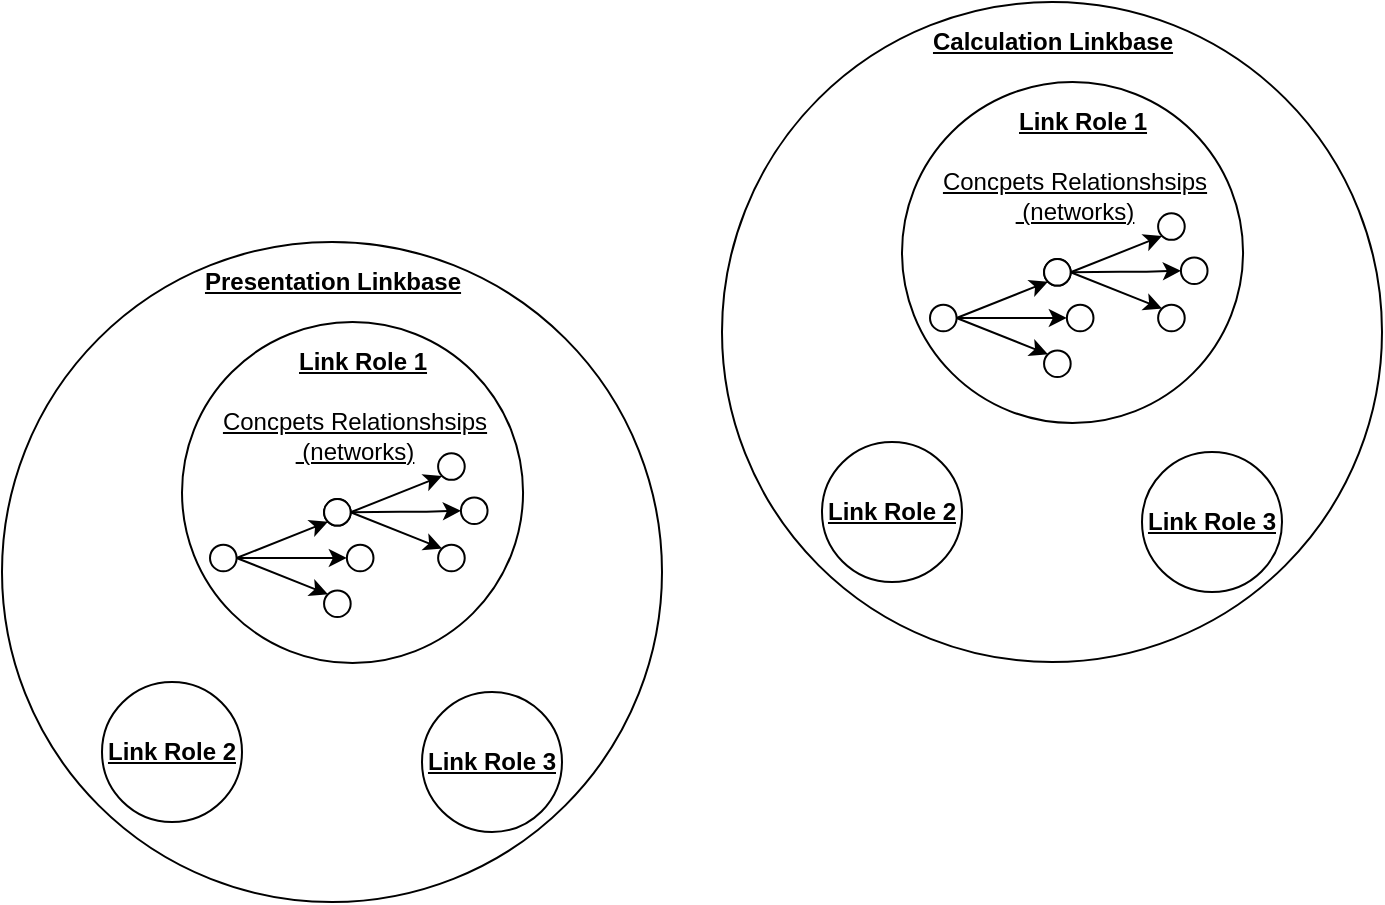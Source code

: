 <mxfile version="14.6.13" type="device"><diagram id="dmcLlPRoFyOKFVinCCLl" name="Page-1"><mxGraphModel dx="929" dy="628" grid="1" gridSize="10" guides="1" tooltips="1" connect="1" arrows="1" fold="1" page="1" pageScale="1" pageWidth="850" pageHeight="1100" math="0" shadow="0"><root><mxCell id="0"/><mxCell id="1" parent="0"/><mxCell id="6gz6FwqqdwEd-gKWnbbd-69" value="" style="group" vertex="1" connectable="0" parent="1"><mxGeometry x="80" y="290" width="330" height="330" as="geometry"/></mxCell><mxCell id="6gz6FwqqdwEd-gKWnbbd-55" value="" style="ellipse;whiteSpace=wrap;html=1;aspect=fixed;" vertex="1" parent="6gz6FwqqdwEd-gKWnbbd-69"><mxGeometry width="330" height="330" as="geometry"/></mxCell><mxCell id="6gz6FwqqdwEd-gKWnbbd-57" value="&lt;b&gt;Link Role 3&lt;/b&gt;" style="ellipse;whiteSpace=wrap;html=1;aspect=fixed;fontStyle=4" vertex="1" parent="6gz6FwqqdwEd-gKWnbbd-69"><mxGeometry x="210" y="225" width="70" height="70" as="geometry"/></mxCell><mxCell id="6gz6FwqqdwEd-gKWnbbd-58" value="&lt;b&gt;Link Role 2&lt;/b&gt;" style="ellipse;whiteSpace=wrap;html=1;aspect=fixed;fontStyle=4" vertex="1" parent="6gz6FwqqdwEd-gKWnbbd-69"><mxGeometry x="50" y="220" width="70" height="70" as="geometry"/></mxCell><mxCell id="6gz6FwqqdwEd-gKWnbbd-67" value="&lt;b&gt;Presentation Linkbase&lt;/b&gt;" style="text;html=1;align=center;verticalAlign=middle;resizable=0;points=[];autosize=1;strokeColor=none;fontStyle=4" vertex="1" parent="6gz6FwqqdwEd-gKWnbbd-69"><mxGeometry x="95" y="10" width="140" height="20" as="geometry"/></mxCell><mxCell id="6gz6FwqqdwEd-gKWnbbd-97" value="" style="group" vertex="1" connectable="0" parent="6gz6FwqqdwEd-gKWnbbd-69"><mxGeometry x="90" y="40" width="180" height="180" as="geometry"/></mxCell><mxCell id="6gz6FwqqdwEd-gKWnbbd-56" value="" style="ellipse;whiteSpace=wrap;html=1;aspect=fixed;" vertex="1" parent="6gz6FwqqdwEd-gKWnbbd-97"><mxGeometry width="170.526" height="170.526" as="geometry"/></mxCell><mxCell id="6gz6FwqqdwEd-gKWnbbd-66" value="&lt;b&gt;Link Role 1&lt;/b&gt;" style="text;html=1;align=center;verticalAlign=middle;resizable=0;points=[];autosize=1;strokeColor=none;fontStyle=4" vertex="1" parent="6gz6FwqqdwEd-gKWnbbd-97"><mxGeometry x="50" y="10" width="80" height="20" as="geometry"/></mxCell><mxCell id="6gz6FwqqdwEd-gKWnbbd-63" value="" style="group" vertex="1" connectable="0" parent="6gz6FwqqdwEd-gKWnbbd-97"><mxGeometry x="14" y="46.57" width="153" height="102.86" as="geometry"/></mxCell><mxCell id="6gz6FwqqdwEd-gKWnbbd-28" value="" style="group" vertex="1" connectable="0" parent="6gz6FwqqdwEd-gKWnbbd-63"><mxGeometry y="18.286" width="153" height="84.574" as="geometry"/></mxCell><mxCell id="6gz6FwqqdwEd-gKWnbbd-17" value="" style="group" vertex="1" connectable="0" parent="6gz6FwqqdwEd-gKWnbbd-28"><mxGeometry y="23.62" width="95.971" height="60.954" as="geometry"/></mxCell><mxCell id="6gz6FwqqdwEd-gKWnbbd-2" value="" style="ellipse;whiteSpace=wrap;html=1;aspect=fixed;" vertex="1" parent="6gz6FwqqdwEd-gKWnbbd-17"><mxGeometry y="22.858" width="13.307" height="13.307" as="geometry"/></mxCell><mxCell id="6gz6FwqqdwEd-gKWnbbd-3" value="" style="ellipse;whiteSpace=wrap;html=1;aspect=fixed;" vertex="1" parent="6gz6FwqqdwEd-gKWnbbd-17"><mxGeometry x="57.029" width="13.307" height="13.307" as="geometry"/></mxCell><mxCell id="6gz6FwqqdwEd-gKWnbbd-4" value="" style="ellipse;whiteSpace=wrap;html=1;aspect=fixed;" vertex="1" parent="6gz6FwqqdwEd-gKWnbbd-17"><mxGeometry x="57.029" y="45.716" width="13.307" height="13.307" as="geometry"/></mxCell><mxCell id="6gz6FwqqdwEd-gKWnbbd-5" value="" style="ellipse;whiteSpace=wrap;html=1;aspect=fixed;rotation=-45;" vertex="1" parent="6gz6FwqqdwEd-gKWnbbd-17"><mxGeometry x="68.435" y="22.858" width="13.307" height="13.307" as="geometry"/></mxCell><mxCell id="6gz6FwqqdwEd-gKWnbbd-13" value="" style="endArrow=classic;html=1;entryX=0;entryY=1;entryDx=0;entryDy=0;exitX=1;exitY=0.5;exitDx=0;exitDy=0;" edge="1" parent="6gz6FwqqdwEd-gKWnbbd-17" source="6gz6FwqqdwEd-gKWnbbd-2" target="6gz6FwqqdwEd-gKWnbbd-3"><mxGeometry width="50" height="50" relative="1" as="geometry"><mxPoint x="22.812" y="30.477" as="sourcePoint"/><mxPoint x="79.841" y="-7.619" as="targetPoint"/></mxGeometry></mxCell><mxCell id="6gz6FwqqdwEd-gKWnbbd-11" style="edgeStyle=orthogonalEdgeStyle;rounded=0;orthogonalLoop=1;jettySize=auto;html=1;entryX=0;entryY=0;entryDx=0;entryDy=0;" edge="1" parent="6gz6FwqqdwEd-gKWnbbd-17" source="6gz6FwqqdwEd-gKWnbbd-2" target="6gz6FwqqdwEd-gKWnbbd-5"><mxGeometry relative="1" as="geometry"/></mxCell><mxCell id="6gz6FwqqdwEd-gKWnbbd-14" value="" style="endArrow=classic;html=1;exitX=1;exitY=0.5;exitDx=0;exitDy=0;entryX=0;entryY=0;entryDx=0;entryDy=0;" edge="1" parent="6gz6FwqqdwEd-gKWnbbd-17" source="6gz6FwqqdwEd-gKWnbbd-2" target="6gz6FwqqdwEd-gKWnbbd-4"><mxGeometry width="50" height="50" relative="1" as="geometry"><mxPoint x="11.406" y="68.573" as="sourcePoint"/><mxPoint x="45.623" y="53.335" as="targetPoint"/></mxGeometry></mxCell><mxCell id="6gz6FwqqdwEd-gKWnbbd-18" value="" style="group" vertex="1" connectable="0" parent="6gz6FwqqdwEd-gKWnbbd-28"><mxGeometry x="57.029" width="95.971" height="60.954" as="geometry"/></mxCell><mxCell id="6gz6FwqqdwEd-gKWnbbd-19" value="" style="ellipse;whiteSpace=wrap;html=1;aspect=fixed;" vertex="1" parent="6gz6FwqqdwEd-gKWnbbd-18"><mxGeometry y="23.62" width="13.307" height="13.307" as="geometry"/></mxCell><mxCell id="6gz6FwqqdwEd-gKWnbbd-20" value="" style="ellipse;whiteSpace=wrap;html=1;aspect=fixed;" vertex="1" parent="6gz6FwqqdwEd-gKWnbbd-18"><mxGeometry x="57.029" y="0.762" width="13.307" height="13.307" as="geometry"/></mxCell><mxCell id="6gz6FwqqdwEd-gKWnbbd-21" value="" style="ellipse;whiteSpace=wrap;html=1;aspect=fixed;" vertex="1" parent="6gz6FwqqdwEd-gKWnbbd-18"><mxGeometry x="57.029" y="46.477" width="13.307" height="13.307" as="geometry"/></mxCell><mxCell id="6gz6FwqqdwEd-gKWnbbd-22" value="" style="ellipse;whiteSpace=wrap;html=1;aspect=fixed;rotation=-45;" vertex="1" parent="6gz6FwqqdwEd-gKWnbbd-18"><mxGeometry x="68.435" y="22.858" width="13.307" height="13.307" as="geometry"/></mxCell><mxCell id="6gz6FwqqdwEd-gKWnbbd-23" value="" style="endArrow=classic;html=1;entryX=0;entryY=1;entryDx=0;entryDy=0;exitX=1;exitY=0.5;exitDx=0;exitDy=0;" edge="1" parent="6gz6FwqqdwEd-gKWnbbd-18" target="6gz6FwqqdwEd-gKWnbbd-20" source="6gz6FwqqdwEd-gKWnbbd-19"><mxGeometry width="50" height="50" relative="1" as="geometry"><mxPoint x="22.812" y="31.239" as="sourcePoint"/><mxPoint x="79.841" y="-6.857" as="targetPoint"/></mxGeometry></mxCell><mxCell id="6gz6FwqqdwEd-gKWnbbd-25" value="" style="endArrow=classic;html=1;exitX=1;exitY=0.5;exitDx=0;exitDy=0;entryX=0;entryY=0;entryDx=0;entryDy=0;" edge="1" parent="6gz6FwqqdwEd-gKWnbbd-18" source="6gz6FwqqdwEd-gKWnbbd-19" target="6gz6FwqqdwEd-gKWnbbd-21"><mxGeometry width="50" height="50" relative="1" as="geometry"><mxPoint x="11.406" y="69.335" as="sourcePoint"/><mxPoint x="45.623" y="54.097" as="targetPoint"/></mxGeometry></mxCell><mxCell id="6gz6FwqqdwEd-gKWnbbd-26" value="" style="endArrow=classic;html=1;entryX=0;entryY=0;entryDx=0;entryDy=0;exitX=1;exitY=0.5;exitDx=0;exitDy=0;" edge="1" parent="6gz6FwqqdwEd-gKWnbbd-18" source="6gz6FwqqdwEd-gKWnbbd-19" target="6gz6FwqqdwEd-gKWnbbd-22"><mxGeometry width="50" height="50" relative="1" as="geometry"><mxPoint x="19.47" y="30.001" as="sourcePoint"/><mxPoint x="148.276" y="68.573" as="targetPoint"/><Array as="points"><mxPoint x="47.806" y="30.001"/></Array></mxGeometry></mxCell><mxCell id="6gz6FwqqdwEd-gKWnbbd-30" value="Concpets Relationshsips&lt;br&gt;&amp;nbsp;(networks)" style="text;html=1;align=center;verticalAlign=middle;resizable=0;points=[];autosize=1;strokeColor=none;fontStyle=4" vertex="1" parent="6gz6FwqqdwEd-gKWnbbd-63"><mxGeometry x="-2.753" y="-5" width="150" height="30" as="geometry"/></mxCell><mxCell id="6gz6FwqqdwEd-gKWnbbd-98" value="" style="group" vertex="1" connectable="0" parent="1"><mxGeometry x="440" y="170" width="330" height="330" as="geometry"/></mxCell><mxCell id="6gz6FwqqdwEd-gKWnbbd-99" value="" style="ellipse;whiteSpace=wrap;html=1;aspect=fixed;" vertex="1" parent="6gz6FwqqdwEd-gKWnbbd-98"><mxGeometry width="330" height="330" as="geometry"/></mxCell><mxCell id="6gz6FwqqdwEd-gKWnbbd-100" value="&lt;b&gt;Link Role 3&lt;/b&gt;" style="ellipse;whiteSpace=wrap;html=1;aspect=fixed;fontStyle=4" vertex="1" parent="6gz6FwqqdwEd-gKWnbbd-98"><mxGeometry x="210" y="225" width="70" height="70" as="geometry"/></mxCell><mxCell id="6gz6FwqqdwEd-gKWnbbd-101" value="&lt;b&gt;Link Role 2&lt;/b&gt;" style="ellipse;whiteSpace=wrap;html=1;aspect=fixed;fontStyle=4" vertex="1" parent="6gz6FwqqdwEd-gKWnbbd-98"><mxGeometry x="50" y="220" width="70" height="70" as="geometry"/></mxCell><mxCell id="6gz6FwqqdwEd-gKWnbbd-102" value="&lt;b&gt;Calculation Linkbase&lt;/b&gt;" style="text;html=1;align=center;verticalAlign=middle;resizable=0;points=[];autosize=1;strokeColor=none;fontStyle=4" vertex="1" parent="6gz6FwqqdwEd-gKWnbbd-98"><mxGeometry x="95" y="10" width="140" height="20" as="geometry"/></mxCell><mxCell id="6gz6FwqqdwEd-gKWnbbd-103" value="" style="group" vertex="1" connectable="0" parent="6gz6FwqqdwEd-gKWnbbd-98"><mxGeometry x="90" y="40" width="180" height="180" as="geometry"/></mxCell><mxCell id="6gz6FwqqdwEd-gKWnbbd-104" value="" style="ellipse;whiteSpace=wrap;html=1;aspect=fixed;" vertex="1" parent="6gz6FwqqdwEd-gKWnbbd-103"><mxGeometry width="170.526" height="170.526" as="geometry"/></mxCell><mxCell id="6gz6FwqqdwEd-gKWnbbd-105" value="&lt;b&gt;Link Role 1&lt;/b&gt;" style="text;html=1;align=center;verticalAlign=middle;resizable=0;points=[];autosize=1;strokeColor=none;fontStyle=4" vertex="1" parent="6gz6FwqqdwEd-gKWnbbd-103"><mxGeometry x="50" y="10" width="80" height="20" as="geometry"/></mxCell><mxCell id="6gz6FwqqdwEd-gKWnbbd-106" value="" style="group" vertex="1" connectable="0" parent="6gz6FwqqdwEd-gKWnbbd-103"><mxGeometry x="14" y="46.57" width="153" height="102.86" as="geometry"/></mxCell><mxCell id="6gz6FwqqdwEd-gKWnbbd-107" value="" style="group" vertex="1" connectable="0" parent="6gz6FwqqdwEd-gKWnbbd-106"><mxGeometry y="18.286" width="153" height="84.574" as="geometry"/></mxCell><mxCell id="6gz6FwqqdwEd-gKWnbbd-108" value="" style="group" vertex="1" connectable="0" parent="6gz6FwqqdwEd-gKWnbbd-107"><mxGeometry y="23.62" width="95.971" height="60.954" as="geometry"/></mxCell><mxCell id="6gz6FwqqdwEd-gKWnbbd-109" value="" style="ellipse;whiteSpace=wrap;html=1;aspect=fixed;" vertex="1" parent="6gz6FwqqdwEd-gKWnbbd-108"><mxGeometry y="22.858" width="13.307" height="13.307" as="geometry"/></mxCell><mxCell id="6gz6FwqqdwEd-gKWnbbd-110" value="" style="ellipse;whiteSpace=wrap;html=1;aspect=fixed;" vertex="1" parent="6gz6FwqqdwEd-gKWnbbd-108"><mxGeometry x="57.029" width="13.307" height="13.307" as="geometry"/></mxCell><mxCell id="6gz6FwqqdwEd-gKWnbbd-111" value="" style="ellipse;whiteSpace=wrap;html=1;aspect=fixed;" vertex="1" parent="6gz6FwqqdwEd-gKWnbbd-108"><mxGeometry x="57.029" y="45.716" width="13.307" height="13.307" as="geometry"/></mxCell><mxCell id="6gz6FwqqdwEd-gKWnbbd-112" value="" style="ellipse;whiteSpace=wrap;html=1;aspect=fixed;rotation=-45;" vertex="1" parent="6gz6FwqqdwEd-gKWnbbd-108"><mxGeometry x="68.435" y="22.858" width="13.307" height="13.307" as="geometry"/></mxCell><mxCell id="6gz6FwqqdwEd-gKWnbbd-113" value="" style="endArrow=classic;html=1;entryX=0;entryY=1;entryDx=0;entryDy=0;exitX=1;exitY=0.5;exitDx=0;exitDy=0;" edge="1" parent="6gz6FwqqdwEd-gKWnbbd-108" source="6gz6FwqqdwEd-gKWnbbd-109" target="6gz6FwqqdwEd-gKWnbbd-110"><mxGeometry width="50" height="50" relative="1" as="geometry"><mxPoint x="22.812" y="30.477" as="sourcePoint"/><mxPoint x="79.841" y="-7.619" as="targetPoint"/></mxGeometry></mxCell><mxCell id="6gz6FwqqdwEd-gKWnbbd-114" style="edgeStyle=orthogonalEdgeStyle;rounded=0;orthogonalLoop=1;jettySize=auto;html=1;entryX=0;entryY=0;entryDx=0;entryDy=0;" edge="1" parent="6gz6FwqqdwEd-gKWnbbd-108" source="6gz6FwqqdwEd-gKWnbbd-109" target="6gz6FwqqdwEd-gKWnbbd-112"><mxGeometry relative="1" as="geometry"/></mxCell><mxCell id="6gz6FwqqdwEd-gKWnbbd-115" value="" style="endArrow=classic;html=1;exitX=1;exitY=0.5;exitDx=0;exitDy=0;entryX=0;entryY=0;entryDx=0;entryDy=0;" edge="1" parent="6gz6FwqqdwEd-gKWnbbd-108" source="6gz6FwqqdwEd-gKWnbbd-109" target="6gz6FwqqdwEd-gKWnbbd-111"><mxGeometry width="50" height="50" relative="1" as="geometry"><mxPoint x="11.406" y="68.573" as="sourcePoint"/><mxPoint x="45.623" y="53.335" as="targetPoint"/></mxGeometry></mxCell><mxCell id="6gz6FwqqdwEd-gKWnbbd-116" value="" style="group" vertex="1" connectable="0" parent="6gz6FwqqdwEd-gKWnbbd-107"><mxGeometry x="57.029" width="95.971" height="60.954" as="geometry"/></mxCell><mxCell id="6gz6FwqqdwEd-gKWnbbd-117" value="" style="ellipse;whiteSpace=wrap;html=1;aspect=fixed;" vertex="1" parent="6gz6FwqqdwEd-gKWnbbd-116"><mxGeometry y="23.62" width="13.307" height="13.307" as="geometry"/></mxCell><mxCell id="6gz6FwqqdwEd-gKWnbbd-118" value="" style="ellipse;whiteSpace=wrap;html=1;aspect=fixed;" vertex="1" parent="6gz6FwqqdwEd-gKWnbbd-116"><mxGeometry x="57.029" y="0.762" width="13.307" height="13.307" as="geometry"/></mxCell><mxCell id="6gz6FwqqdwEd-gKWnbbd-119" value="" style="ellipse;whiteSpace=wrap;html=1;aspect=fixed;" vertex="1" parent="6gz6FwqqdwEd-gKWnbbd-116"><mxGeometry x="57.029" y="46.477" width="13.307" height="13.307" as="geometry"/></mxCell><mxCell id="6gz6FwqqdwEd-gKWnbbd-120" value="" style="ellipse;whiteSpace=wrap;html=1;aspect=fixed;rotation=-45;" vertex="1" parent="6gz6FwqqdwEd-gKWnbbd-116"><mxGeometry x="68.435" y="22.858" width="13.307" height="13.307" as="geometry"/></mxCell><mxCell id="6gz6FwqqdwEd-gKWnbbd-121" value="" style="endArrow=classic;html=1;entryX=0;entryY=1;entryDx=0;entryDy=0;exitX=1;exitY=0.5;exitDx=0;exitDy=0;" edge="1" parent="6gz6FwqqdwEd-gKWnbbd-116" source="6gz6FwqqdwEd-gKWnbbd-117" target="6gz6FwqqdwEd-gKWnbbd-118"><mxGeometry width="50" height="50" relative="1" as="geometry"><mxPoint x="22.812" y="31.239" as="sourcePoint"/><mxPoint x="79.841" y="-6.857" as="targetPoint"/></mxGeometry></mxCell><mxCell id="6gz6FwqqdwEd-gKWnbbd-122" value="" style="endArrow=classic;html=1;exitX=1;exitY=0.5;exitDx=0;exitDy=0;entryX=0;entryY=0;entryDx=0;entryDy=0;" edge="1" parent="6gz6FwqqdwEd-gKWnbbd-116" source="6gz6FwqqdwEd-gKWnbbd-117" target="6gz6FwqqdwEd-gKWnbbd-119"><mxGeometry width="50" height="50" relative="1" as="geometry"><mxPoint x="11.406" y="69.335" as="sourcePoint"/><mxPoint x="45.623" y="54.097" as="targetPoint"/></mxGeometry></mxCell><mxCell id="6gz6FwqqdwEd-gKWnbbd-123" value="" style="endArrow=classic;html=1;entryX=0;entryY=0;entryDx=0;entryDy=0;exitX=1;exitY=0.5;exitDx=0;exitDy=0;" edge="1" parent="6gz6FwqqdwEd-gKWnbbd-116" source="6gz6FwqqdwEd-gKWnbbd-117" target="6gz6FwqqdwEd-gKWnbbd-120"><mxGeometry width="50" height="50" relative="1" as="geometry"><mxPoint x="19.47" y="30.001" as="sourcePoint"/><mxPoint x="148.276" y="68.573" as="targetPoint"/><Array as="points"><mxPoint x="47.806" y="30.001"/></Array></mxGeometry></mxCell><mxCell id="6gz6FwqqdwEd-gKWnbbd-124" value="Concpets Relationshsips&lt;br&gt;&amp;nbsp;(networks)" style="text;html=1;align=center;verticalAlign=middle;resizable=0;points=[];autosize=1;strokeColor=none;fontStyle=4" vertex="1" parent="6gz6FwqqdwEd-gKWnbbd-106"><mxGeometry x="-2.753" y="-5" width="150" height="30" as="geometry"/></mxCell></root></mxGraphModel></diagram></mxfile>